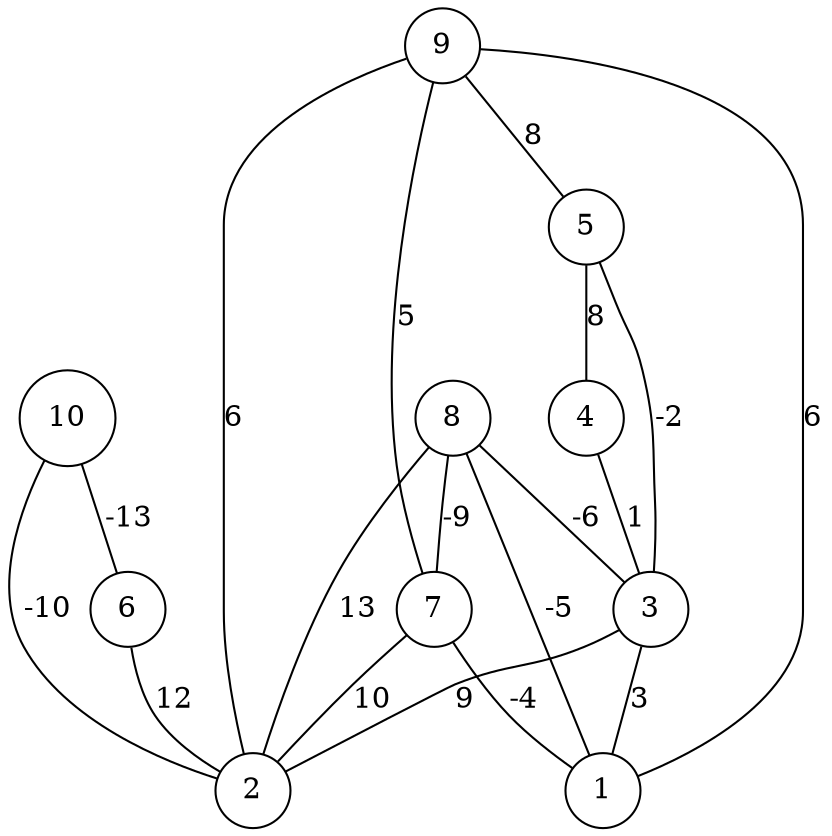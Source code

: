 graph { 
	 fontname="Helvetica,Arial,sans-serif" 
	 node [shape = circle]; 
	 10 -- 2 [label = "-10"];
	 10 -- 6 [label = "-13"];
	 9 -- 1 [label = "6"];
	 9 -- 2 [label = "6"];
	 9 -- 5 [label = "8"];
	 9 -- 7 [label = "5"];
	 8 -- 1 [label = "-5"];
	 8 -- 2 [label = "13"];
	 8 -- 3 [label = "-6"];
	 8 -- 7 [label = "-9"];
	 7 -- 1 [label = "-4"];
	 7 -- 2 [label = "10"];
	 6 -- 2 [label = "12"];
	 5 -- 3 [label = "-2"];
	 5 -- 4 [label = "8"];
	 4 -- 3 [label = "1"];
	 3 -- 1 [label = "3"];
	 3 -- 2 [label = "9"];
	 1;
	 2;
	 3;
	 4;
	 5;
	 6;
	 7;
	 8;
	 9;
	 10;
}
